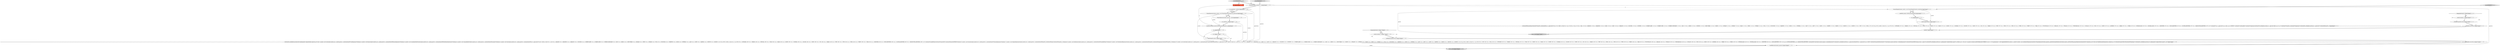 digraph {
17 [style = filled, label = "int _la@@@9@@@['1', '1', '0']", fillcolor = white, shape = ellipse image = "AAA0AAABBB1BBB"];
23 [style = filled, label = "RecognitionException re@@@49@@@['0', '0', '1']", fillcolor = white, shape = diamond image = "AAA0AAABBB3BBB"];
15 [style = filled, label = "return _localctx@@@186@@@['1', '1', '0']", fillcolor = lightgray, shape = ellipse image = "AAA0AAABBB1BBB"];
3 [style = filled, label = "_errHandler.reportError(this,re)@@@180@@@['1', '1', '0']", fillcolor = white, shape = ellipse image = "AAA0AAABBB1BBB"];
24 [style = filled, label = "functionTemplate['0', '0', '1']", fillcolor = lightgray, shape = diamond image = "AAA0AAABBB3BBB"];
26 [style = filled, label = "enterRule(_localctx,76,RULE_functionTemplate)@@@4@@@['0', '0', '1']", fillcolor = white, shape = ellipse image = "AAA0AAABBB3BBB"];
5 [style = filled, label = "int _p@@@2@@@['1', '1', '0']", fillcolor = tomato, shape = box image = "AAA0AAABBB1BBB"];
9 [style = filled, label = "{setState(622)_errHandler.sync(this)switch (getInterpreter().adaptivePredict(_input,86,_ctx)) {case 1:{_localctx = new CastContext(_localctx)_ctx = _localctx_prevctx = _localctxsetState(587)castExpression()}breakcase 2:{_localctx = new ExtractContext(_localctx)_ctx = _localctx_prevctx = _localctxsetState(588)extractExpression()}breakcase 3:{_localctx = new CurrentDateTimeFunctionContext(_localctx)_ctx = _localctx_prevctx = _localctxsetState(589)builtinDateTimeFunction()}breakcase 4:{_localctx = new ConstantDefaultContext(_localctx)_ctx = _localctx_prevctx = _localctxsetState(590)constant()}breakcase 5:{_localctx = new StarContext(_localctx)_ctx = _localctx_prevctx = _localctxsetState(594)_la = _input.LA(1)if ((((_la) & ~0x3f) == 0 && ((1L << _la) & ((1L << ANALYZE) | (1L << ANALYZED) | (1L << CATALOGS) | (1L << COLUMNS) | (1L << CURRENT_DATE) | (1L << CURRENT_TIME) | (1L << CURRENT_TIMESTAMP) | (1L << DAY) | (1L << DEBUG) | (1L << EXECUTABLE) | (1L << EXPLAIN) | (1L << FIRST) | (1L << FORMAT) | (1L << FULL) | (1L << FUNCTIONS) | (1L << GRAPHVIZ) | (1L << HOUR) | (1L << INTERVAL) | (1L << LAST) | (1L << LIMIT) | (1L << MAPPED) | (1L << MINUTE) | (1L << MONTH))) != 0) || ((((_la - 69)) & ~0x3f) == 0 && ((1L << (_la - 69)) & ((1L << (OPTIMIZED - 69)) | (1L << (PARSED - 69)) | (1L << (PHYSICAL - 69)) | (1L << (PLAN - 69)) | (1L << (RLIKE - 69)) | (1L << (QUERY - 69)) | (1L << (SCHEMAS - 69)) | (1L << (SECOND - 69)) | (1L << (SHOW - 69)) | (1L << (SYS - 69)) | (1L << (TABLES - 69)) | (1L << (TEXT - 69)) | (1L << (TYPE - 69)) | (1L << (TYPES - 69)) | (1L << (VERIFY - 69)) | (1L << (YEAR - 69)) | (1L << (IDENTIFIER - 69)) | (1L << (DIGIT_IDENTIFIER - 69)) | (1L << (QUOTED_IDENTIFIER - 69)) | (1L << (BACKQUOTED_IDENTIFIER - 69)))) != 0)) {{setState(591)qualifiedName()setState(592)match(DOT)}}setState(596)match(ASTERISK)}breakcase 6:{_localctx = new FunctionContext(_localctx)_ctx = _localctx_prevctx = _localctxsetState(597)functionExpression()}breakcase 7:{_localctx = new SubqueryExpressionContext(_localctx)_ctx = _localctx_prevctx = _localctxsetState(598)match(T__0)setState(599)query()setState(600)match(T__1)}breakcase 8:{_localctx = new DereferenceContext(_localctx)_ctx = _localctx_prevctx = _localctxsetState(602)qualifiedName()}breakcase 9:{_localctx = new ParenthesizedExpressionContext(_localctx)_ctx = _localctx_prevctx = _localctxsetState(603)match(T__0)setState(604)expression()setState(605)match(T__1)}breakcase 10:{_localctx = new CaseContext(_localctx)_ctx = _localctx_prevctx = _localctxsetState(607)match(CASE)setState(609)_la = _input.LA(1)if ((((_la) & ~0x3f) == 0 && ((1L << _la) & ((1L << T__0) | (1L << ANALYZE) | (1L << ANALYZED) | (1L << CASE) | (1L << CAST) | (1L << CATALOGS) | (1L << COLUMNS) | (1L << CONVERT) | (1L << CURRENT_DATE) | (1L << CURRENT_TIME) | (1L << CURRENT_TIMESTAMP) | (1L << DAY) | (1L << DEBUG) | (1L << EXECUTABLE) | (1L << EXISTS) | (1L << EXPLAIN) | (1L << EXTRACT) | (1L << FALSE) | (1L << FIRST) | (1L << FORMAT) | (1L << FULL) | (1L << FUNCTIONS) | (1L << GRAPHVIZ) | (1L << HOUR) | (1L << INTERVAL) | (1L << LAST) | (1L << LEFT) | (1L << LIMIT) | (1L << MAPPED) | (1L << MATCH) | (1L << MINUTE) | (1L << MONTH))) != 0) || ((((_la - 65)) & ~0x3f) == 0 && ((1L << (_la - 65)) & ((1L << (NOT - 65)) | (1L << (NULL - 65)) | (1L << (OPTIMIZED - 65)) | (1L << (PARSED - 65)) | (1L << (PHYSICAL - 65)) | (1L << (PLAN - 65)) | (1L << (RIGHT - 65)) | (1L << (RLIKE - 65)) | (1L << (QUERY - 65)) | (1L << (SCHEMAS - 65)) | (1L << (SECOND - 65)) | (1L << (SHOW - 65)) | (1L << (SYS - 65)) | (1L << (TABLES - 65)) | (1L << (TEXT - 65)) | (1L << (TRUE - 65)) | (1L << (TYPE - 65)) | (1L << (TYPES - 65)) | (1L << (VERIFY - 65)) | (1L << (YEAR - 65)) | (1L << (FUNCTION_ESC - 65)) | (1L << (DATE_ESC - 65)) | (1L << (TIME_ESC - 65)) | (1L << (TIMESTAMP_ESC - 65)) | (1L << (GUID_ESC - 65)) | (1L << (PLUS - 65)) | (1L << (MINUS - 65)) | (1L << (ASTERISK - 65)) | (1L << (PARAM - 65)) | (1L << (STRING - 65)) | (1L << (INTEGER_VALUE - 65)) | (1L << (DECIMAL_VALUE - 65)) | (1L << (IDENTIFIER - 65)) | (1L << (DIGIT_IDENTIFIER - 65)))) != 0) || _la == QUOTED_IDENTIFIER || _la == BACKQUOTED_IDENTIFIER) {{setState(608)((CaseContext)_localctx).operand = booleanExpression(0)}}setState(612)_errHandler.sync(this)_la = _input.LA(1)setState(618)_la = _input.LA(1)if (_la == ELSE) {{setState(616)match(ELSE)setState(617)((CaseContext)_localctx).elseClause = booleanExpression(0)}}setState(620)match(END)}break_ctx.stop = _input.LT(-1)setState(629)_errHandler.sync(this)_alt = getInterpreter().adaptivePredict(_input,87,_ctx)while (_alt != 2 && _alt != org.antlr.v4.runtime.atn.ATN.INVALID_ALT_NUMBER) {if (_alt == 1) {if (_parseListeners != null) triggerExitRuleEvent()_prevctx = _localctx{{_localctx = new CastOperatorExpressionContext(new PrimaryExpressionContext(_parentctx,_parentState))pushNewRecursionContext(_localctx,_startState,RULE_primaryExpression)setState(624)if (!(precpred(_ctx,10))) throw new FailedPredicateException(this,\"precpred(_ctx, 10)\")setState(625)match(CAST_OP)setState(626)dataType()}}}setState(631)_errHandler.sync(this)_alt = getInterpreter().adaptivePredict(_input,87,_ctx)}}@@@13@@@['1', '1', '0']", fillcolor = white, shape = ellipse image = "AAA0AAABBB1BBB"];
18 [style = filled, label = "primaryExpression['0', '1', '0']", fillcolor = lightgray, shape = diamond image = "AAA0AAABBB2BBB"];
21 [style = filled, label = "{exitRule()}@@@54@@@['0', '0', '1']", fillcolor = white, shape = ellipse image = "AAA0AAABBB3BBB"];
20 [style = filled, label = "_localctx.exception = re@@@50@@@['0', '0', '1']", fillcolor = white, shape = ellipse image = "AAA0AAABBB3BBB"];
19 [style = filled, label = "{setState(669)functionName()setState(670)match(T__0)setState(682)_la = _input.LA(1)if (((((_la - 1)) & ~0x3f) == 0 && ((1L << (_la - 1)) & ((1L << (T__0 - 1)) | (1L << (ALL - 1)) | (1L << (ANALYZE - 1)) | (1L << (ANALYZED - 1)) | (1L << (CASE - 1)) | (1L << (CAST - 1)) | (1L << (CATALOGS - 1)) | (1L << (COLUMNS - 1)) | (1L << (CONVERT - 1)) | (1L << (CURRENT_DATE - 1)) | (1L << (CURRENT_TIME - 1)) | (1L << (CURRENT_TIMESTAMP - 1)) | (1L << (DAY - 1)) | (1L << (DEBUG - 1)) | (1L << (DISTINCT - 1)) | (1L << (EXECUTABLE - 1)) | (1L << (EXISTS - 1)) | (1L << (EXPLAIN - 1)) | (1L << (EXTRACT - 1)) | (1L << (FALSE - 1)) | (1L << (FIRST - 1)) | (1L << (FORMAT - 1)) | (1L << (FULL - 1)) | (1L << (FUNCTIONS - 1)) | (1L << (GRAPHVIZ - 1)) | (1L << (HOUR - 1)) | (1L << (INTERVAL - 1)) | (1L << (LAST - 1)) | (1L << (LEFT - 1)) | (1L << (LIMIT - 1)) | (1L << (MAPPED - 1)) | (1L << (MATCH - 1)) | (1L << (MINUTE - 1)) | (1L << (MONTH - 1)) | (1L << (NOT - 1)) | (1L << (NULL - 1)))) != 0) || ((((_la - 67)) & ~0x3f) == 0 && ((1L << (_la - 67)) & ((1L << (OPTIMIZED - 67)) | (1L << (PARSED - 67)) | (1L << (PHYSICAL - 67)) | (1L << (PLAN - 67)) | (1L << (RIGHT - 67)) | (1L << (RLIKE - 67)) | (1L << (QUERY - 67)) | (1L << (SCHEMAS - 67)) | (1L << (SECOND - 67)) | (1L << (SHOW - 67)) | (1L << (SYS - 67)) | (1L << (TABLES - 67)) | (1L << (TEXT - 67)) | (1L << (TRUE - 67)) | (1L << (TYPE - 67)) | (1L << (TYPES - 67)) | (1L << (VERIFY - 67)) | (1L << (YEAR - 67)) | (1L << (FUNCTION_ESC - 67)) | (1L << (DATE_ESC - 67)) | (1L << (TIME_ESC - 67)) | (1L << (TIMESTAMP_ESC - 67)) | (1L << (GUID_ESC - 67)) | (1L << (PLUS - 67)) | (1L << (MINUS - 67)) | (1L << (ASTERISK - 67)) | (1L << (PARAM - 67)) | (1L << (STRING - 67)) | (1L << (INTEGER_VALUE - 67)) | (1L << (DECIMAL_VALUE - 67)) | (1L << (IDENTIFIER - 67)) | (1L << (DIGIT_IDENTIFIER - 67)) | (1L << (QUOTED_IDENTIFIER - 67)) | (1L << (BACKQUOTED_IDENTIFIER - 67)))) != 0)) {{setState(672)_la = _input.LA(1)if (_la == ALL || _la == DISTINCT) {{setState(671)setQuantifier()}}setState(674)expression()setState(679)_errHandler.sync(this)_la = _input.LA(1)while (_la == T__2) {{{setState(675)match(T__2)setState(676)expression()}}setState(681)_errHandler.sync(this)_la = _input.LA(1)}}}setState(684)match(T__1)}@@@8@@@['0', '0', '1']", fillcolor = white, shape = ellipse image = "AAA0AAABBB3BBB"];
6 [style = filled, label = "int _parentState = getState()@@@4@@@['1', '1', '0']", fillcolor = white, shape = ellipse image = "AAA0AAABBB1BBB"];
0 [style = filled, label = "enterOuterAlt(_localctx,1)@@@12@@@['1', '1', '0']", fillcolor = white, shape = ellipse image = "AAA0AAABBB1BBB"];
11 [style = filled, label = "{unrollRecursionContexts(_parentctx)}@@@183@@@['1', '1', '0']", fillcolor = white, shape = ellipse image = "AAA0AAABBB1BBB"];
25 [style = filled, label = "int _la@@@5@@@['0', '0', '1']", fillcolor = white, shape = ellipse image = "AAA0AAABBB3BBB"];
14 [style = filled, label = "RecognitionException re@@@178@@@['1', '1', '0']", fillcolor = white, shape = diamond image = "AAA0AAABBB1BBB"];
2 [style = filled, label = "_errHandler.recover(this,re)@@@181@@@['1', '1', '0']", fillcolor = white, shape = ellipse image = "AAA0AAABBB1BBB"];
7 [style = filled, label = "int _alt@@@11@@@['1', '1', '0']", fillcolor = white, shape = ellipse image = "AAA0AAABBB1BBB"];
28 [style = filled, label = "_errHandler.recover(this,re)@@@52@@@['0', '0', '1']", fillcolor = white, shape = ellipse image = "AAA0AAABBB3BBB"];
13 [style = filled, label = "PrimaryExpressionContext _prevctx = _localctx@@@6@@@['1', '1', '0']", fillcolor = white, shape = ellipse image = "AAA0AAABBB1BBB"];
1 [style = filled, label = "ParserRuleContext _parentctx = _ctx@@@3@@@['1', '1', '0']", fillcolor = white, shape = ellipse image = "AAA0AAABBB1BBB"];
12 [style = filled, label = "enterRecursionRule(_localctx,60,RULE_primaryExpression,_p)@@@8@@@['1', '1', '0']", fillcolor = white, shape = ellipse image = "AAA0AAABBB1BBB"];
8 [style = filled, label = "int _startState = 60@@@7@@@['1', '1', '0']", fillcolor = white, shape = ellipse image = "AAA0AAABBB1BBB"];
16 [style = filled, label = "PrimaryExpressionContext _localctx = new PrimaryExpressionContext(_ctx,_parentState)@@@5@@@['1', '1', '0']", fillcolor = white, shape = ellipse image = "AAA0AAABBB1BBB"];
22 [style = filled, label = "FunctionTemplateContext _localctx = new FunctionTemplateContext(_ctx,getState())@@@3@@@['0', '0', '1']", fillcolor = white, shape = ellipse image = "AAA0AAABBB3BBB"];
10 [style = filled, label = "_localctx.exception = re@@@179@@@['1', '1', '0']", fillcolor = white, shape = ellipse image = "AAA0AAABBB1BBB"];
30 [style = filled, label = "return _localctx@@@57@@@['0', '0', '1']", fillcolor = lightgray, shape = ellipse image = "AAA0AAABBB3BBB"];
29 [style = filled, label = "enterOuterAlt(_localctx,1)@@@7@@@['0', '0', '1']", fillcolor = white, shape = ellipse image = "AAA0AAABBB3BBB"];
4 [style = filled, label = "primaryExpression['1', '0', '0']", fillcolor = lightgray, shape = diamond image = "AAA0AAABBB1BBB"];
27 [style = filled, label = "_errHandler.reportError(this,re)@@@51@@@['0', '0', '1']", fillcolor = white, shape = ellipse image = "AAA0AAABBB3BBB"];
28->21 [style = bold, label=""];
20->27 [style = bold, label=""];
25->19 [style = solid, label="_la"];
25->29 [style = bold, label=""];
17->9 [style = solid, label="_la"];
29->19 [style = bold, label=""];
9->11 [style = bold, label=""];
8->12 [style = bold, label=""];
14->3 [style = dotted, label="true"];
3->2 [style = bold, label=""];
27->28 [style = bold, label=""];
23->20 [style = dotted, label="true"];
6->9 [style = solid, label="_parentState"];
2->11 [style = bold, label=""];
18->5 [style = dotted, label="true"];
1->22 [style = dashed, label="0"];
0->9 [style = bold, label=""];
22->30 [style = solid, label="_localctx"];
21->30 [style = bold, label=""];
16->9 [style = solid, label="_localctx"];
16->13 [style = solid, label="_localctx"];
16->0 [style = solid, label="_localctx"];
11->15 [style = bold, label=""];
7->9 [style = solid, label="_alt"];
9->15 [style = solid, label="_localctx"];
16->13 [style = bold, label=""];
6->16 [style = solid, label="_parentState"];
1->6 [style = bold, label=""];
22->29 [style = solid, label="_localctx"];
10->3 [style = bold, label=""];
4->1 [style = bold, label=""];
24->22 [style = bold, label=""];
23->27 [style = dotted, label="true"];
6->16 [style = bold, label=""];
19->21 [style = bold, label=""];
26->25 [style = bold, label=""];
1->9 [style = solid, label="_parentctx"];
12->17 [style = bold, label=""];
22->26 [style = bold, label=""];
23->20 [style = bold, label=""];
7->0 [style = bold, label=""];
1->11 [style = solid, label="_parentctx"];
22->26 [style = solid, label="_localctx"];
14->10 [style = dotted, label="true"];
14->2 [style = dotted, label="true"];
4->5 [style = dotted, label="true"];
16->12 [style = solid, label="_localctx"];
18->1 [style = bold, label=""];
23->28 [style = dotted, label="true"];
13->8 [style = bold, label=""];
17->7 [style = bold, label=""];
14->10 [style = bold, label=""];
5->12 [style = solid, label="_p"];
8->9 [style = solid, label="_startState"];
}
